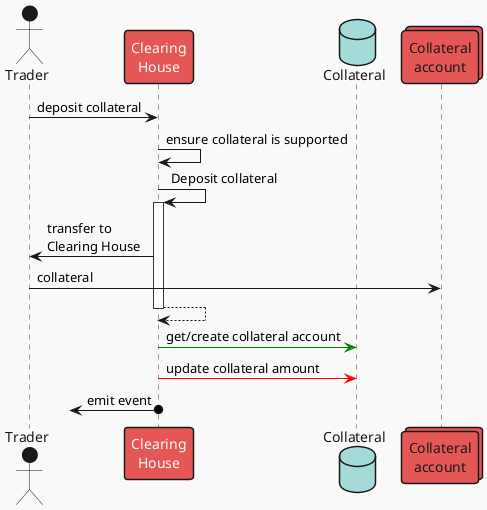 @startuml Deposit collateral
!theme mars

actor "Trader" as user
participant "Clearing\nHouse" as CH
database "Collateral" as CHS
collections "Collateral\naccount" as Acc

user -> CH : deposit collateral

CH -> CH : ensure collateral is supported

CH -> CH ++: Deposit collateral
    CH -> user : transfer to\nClearing House
    user -> Acc : collateral
return

CH -[#green]> CHS : get/create collateral account

CH -[#red]> CHS : update collateral amount

?<-o CH : emit event
@enduml
